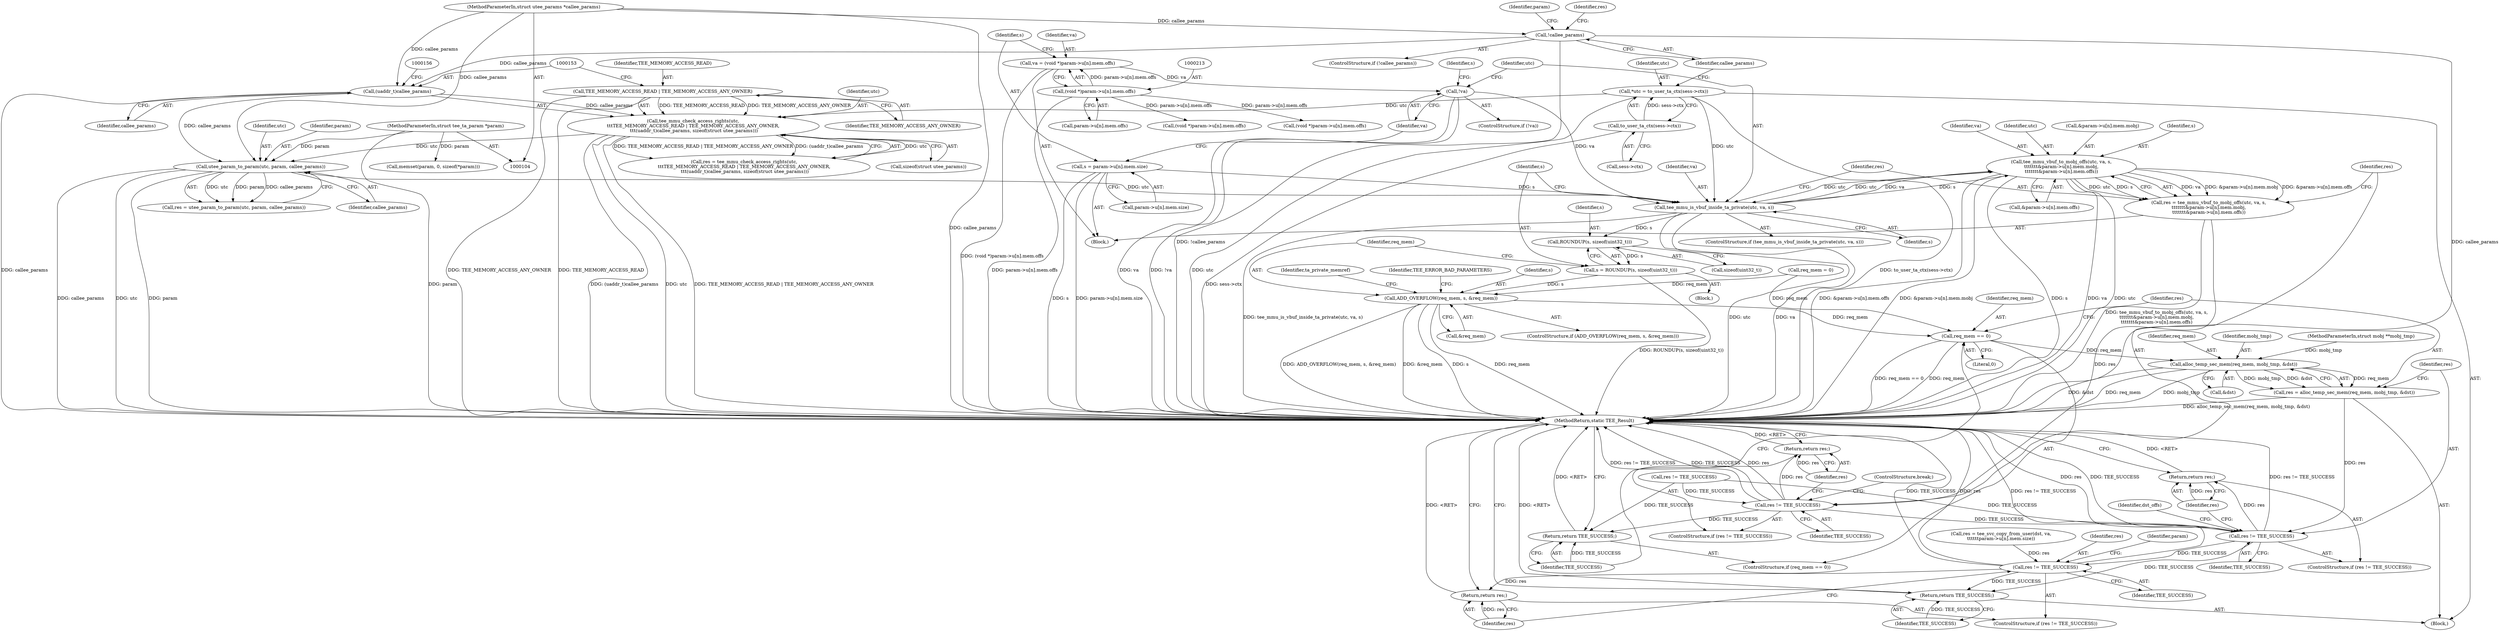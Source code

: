 digraph "0_optee_os_d5c5b0b77b2b589666024d219a8007b3f5b6faeb@pointer" {
"1000271" [label="(Call,tee_mmu_vbuf_to_mobj_offs(utc, va, s,\n\t\t\t\t\t\t\t&param->u[n].mem.mobj,\n\t\t\t\t\t\t\t&param->u[n].mem.offs))"];
"1000244" [label="(Call,tee_mmu_is_vbuf_inside_ta_private(utc, va, s))"];
"1000125" [label="(Call,*utc = to_user_ta_ctx(sess->ctx))"];
"1000127" [label="(Call,to_user_ta_ctx(sess->ctx))"];
"1000165" [label="(Call,utee_param_to_param(utc, param, callee_params))"];
"1000147" [label="(Call,tee_mmu_check_access_rights(utc,\n\t\t\tTEE_MEMORY_ACCESS_READ | TEE_MEMORY_ACCESS_ANY_OWNER,\n \t\t\t(uaddr_t)callee_params, sizeof(struct utee_params)))"];
"1000149" [label="(Call,TEE_MEMORY_ACCESS_READ | TEE_MEMORY_ACCESS_ANY_OWNER)"];
"1000152" [label="(Call,(uaddr_t)callee_params)"];
"1000134" [label="(Call,!callee_params)"];
"1000107" [label="(MethodParameterIn,struct utee_params *callee_params)"];
"1000108" [label="(MethodParameterIn,struct tee_ta_param *param)"];
"1000271" [label="(Call,tee_mmu_vbuf_to_mobj_offs(utc, va, s,\n\t\t\t\t\t\t\t&param->u[n].mem.mobj,\n\t\t\t\t\t\t\t&param->u[n].mem.offs))"];
"1000235" [label="(Call,!va)"];
"1000210" [label="(Call,va = (void *)param->u[n].mem.offs)"];
"1000212" [label="(Call,(void *)param->u[n].mem.offs)"];
"1000223" [label="(Call,s = param->u[n].mem.size)"];
"1000251" [label="(Call,ROUNDUP(s, sizeof(uint32_t)))"];
"1000249" [label="(Call,s = ROUNDUP(s, sizeof(uint32_t)))"];
"1000256" [label="(Call,ADD_OVERFLOW(req_mem, s, &req_mem))"];
"1000305" [label="(Call,req_mem == 0)"];
"1000312" [label="(Call,alloc_temp_sec_mem(req_mem, mobj_tmp, &dst))"];
"1000310" [label="(Call,res = alloc_temp_sec_mem(req_mem, mobj_tmp, &dst))"];
"1000318" [label="(Call,res != TEE_SUCCESS)"];
"1000321" [label="(Return,return res;)"];
"1000396" [label="(Call,res != TEE_SUCCESS)"];
"1000399" [label="(Return,return res;)"];
"1000490" [label="(Return,return TEE_SUCCESS;)"];
"1000269" [label="(Call,res = tee_mmu_vbuf_to_mobj_offs(utc, va, s,\n\t\t\t\t\t\t\t&param->u[n].mem.mobj,\n\t\t\t\t\t\t\t&param->u[n].mem.offs))"];
"1000296" [label="(Call,res != TEE_SUCCESS)"];
"1000299" [label="(Return,return res;)"];
"1000308" [label="(Return,return TEE_SUCCESS;)"];
"1000396" [label="(Call,res != TEE_SUCCESS)"];
"1000246" [label="(Identifier,va)"];
"1000244" [label="(Call,tee_mmu_is_vbuf_inside_ta_private(utc, va, s))"];
"1000381" [label="(Call,res = tee_svc_copy_from_user(dst, va,\n\t\t\t\t\t\tparam->u[n].mem.size))"];
"1000249" [label="(Call,s = ROUNDUP(s, sizeof(uint32_t)))"];
"1000296" [label="(Call,res != TEE_SUCCESS)"];
"1000272" [label="(Identifier,utc)"];
"1000314" [label="(Identifier,mobj_tmp)"];
"1000235" [label="(Call,!va)"];
"1000155" [label="(Call,sizeof(struct utee_params))"];
"1000251" [label="(Call,ROUNDUP(s, sizeof(uint32_t)))"];
"1000300" [label="(Identifier,res)"];
"1000258" [label="(Identifier,s)"];
"1000150" [label="(Identifier,TEE_MEMORY_ACCESS_READ)"];
"1000317" [label="(ControlStructure,if (res != TEE_SUCCESS))"];
"1000257" [label="(Identifier,req_mem)"];
"1000239" [label="(Identifier,s)"];
"1000111" [label="(Block,)"];
"1000439" [label="(Call,(void *)param->u[n].mem.offs)"];
"1000297" [label="(Identifier,res)"];
"1000145" [label="(Call,res = tee_mmu_check_access_rights(utc,\n\t\t\tTEE_MEMORY_ACCESS_READ | TEE_MEMORY_ACCESS_ANY_OWNER,\n \t\t\t(uaddr_t)callee_params, sizeof(struct utee_params)))"];
"1000212" [label="(Call,(void *)param->u[n].mem.offs)"];
"1000318" [label="(Call,res != TEE_SUCCESS)"];
"1000236" [label="(Identifier,va)"];
"1000166" [label="(Identifier,utc)"];
"1000210" [label="(Call,va = (void *)param->u[n].mem.offs)"];
"1000400" [label="(Identifier,res)"];
"1000320" [label="(Identifier,TEE_SUCCESS)"];
"1000259" [label="(Call,&req_mem)"];
"1000108" [label="(MethodParameterIn,struct tee_ta_param *param)"];
"1000163" [label="(Call,res = utee_param_to_param(utc, param, callee_params))"];
"1000265" [label="(Identifier,ta_private_memref)"];
"1000312" [label="(Call,alloc_temp_sec_mem(req_mem, mobj_tmp, &dst))"];
"1000135" [label="(Identifier,callee_params)"];
"1000491" [label="(Identifier,TEE_SUCCESS)"];
"1000147" [label="(Call,tee_mmu_check_access_rights(utc,\n\t\t\tTEE_MEMORY_ACCESS_READ | TEE_MEMORY_ACCESS_ANY_OWNER,\n \t\t\t(uaddr_t)callee_params, sizeof(struct utee_params)))"];
"1000275" [label="(Call,&param->u[n].mem.mobj)"];
"1000252" [label="(Identifier,s)"];
"1000274" [label="(Identifier,s)"];
"1000134" [label="(Call,!callee_params)"];
"1000298" [label="(Identifier,TEE_SUCCESS)"];
"1000305" [label="(Call,req_mem == 0)"];
"1000128" [label="(Call,sess->ctx)"];
"1000152" [label="(Call,(uaddr_t)callee_params)"];
"1000324" [label="(Identifier,dst_offs)"];
"1000126" [label="(Identifier,utc)"];
"1000214" [label="(Call,param->u[n].mem.offs)"];
"1000137" [label="(Call,memset(param, 0, sizeof(*param)))"];
"1000285" [label="(Call,&param->u[n].mem.offs)"];
"1000234" [label="(ControlStructure,if (!va))"];
"1000269" [label="(Call,res = tee_mmu_vbuf_to_mobj_offs(utc, va, s,\n\t\t\t\t\t\t\t&param->u[n].mem.mobj,\n\t\t\t\t\t\t\t&param->u[n].mem.offs))"];
"1000295" [label="(ControlStructure,if (res != TEE_SUCCESS))"];
"1000255" [label="(ControlStructure,if (ADD_OVERFLOW(req_mem, s, &req_mem)))"];
"1000256" [label="(Call,ADD_OVERFLOW(req_mem, s, &req_mem))"];
"1000250" [label="(Identifier,s)"];
"1000262" [label="(Identifier,TEE_ERROR_BAD_PARAMETERS)"];
"1000154" [label="(Identifier,callee_params)"];
"1000138" [label="(Identifier,param)"];
"1000315" [label="(Call,&dst)"];
"1000110" [label="(MethodParameterIn,struct mobj **mobj_tmp)"];
"1000170" [label="(Call,res != TEE_SUCCESS)"];
"1000253" [label="(Call,sizeof(uint32_t))"];
"1000395" [label="(ControlStructure,if (res != TEE_SUCCESS))"];
"1000270" [label="(Identifier,res)"];
"1000223" [label="(Call,s = param->u[n].mem.size)"];
"1000308" [label="(Return,return TEE_SUCCESS;)"];
"1000151" [label="(Identifier,TEE_MEMORY_ACCESS_ANY_OWNER)"];
"1000206" [label="(Block,)"];
"1000311" [label="(Identifier,res)"];
"1000397" [label="(Identifier,res)"];
"1000310" [label="(Call,res = alloc_temp_sec_mem(req_mem, mobj_tmp, &dst))"];
"1000165" [label="(Call,utee_param_to_param(utc, param, callee_params))"];
"1000107" [label="(MethodParameterIn,struct utee_params *callee_params)"];
"1000309" [label="(Identifier,TEE_SUCCESS)"];
"1000211" [label="(Identifier,va)"];
"1000149" [label="(Call,TEE_MEMORY_ACCESS_READ | TEE_MEMORY_ACCESS_ANY_OWNER)"];
"1000492" [label="(MethodReturn,static TEE_Result)"];
"1000367" [label="(Call,(void *)param->u[n].mem.offs)"];
"1000225" [label="(Call,param->u[n].mem.size)"];
"1000304" [label="(ControlStructure,if (req_mem == 0))"];
"1000167" [label="(Identifier,param)"];
"1000248" [label="(Block,)"];
"1000127" [label="(Call,to_user_ta_ctx(sess->ctx))"];
"1000307" [label="(Literal,0)"];
"1000148" [label="(Identifier,utc)"];
"1000146" [label="(Identifier,res)"];
"1000243" [label="(ControlStructure,if (tee_mmu_is_vbuf_inside_ta_private(utc, va, s)))"];
"1000490" [label="(Return,return TEE_SUCCESS;)"];
"1000299" [label="(Return,return res;)"];
"1000399" [label="(Return,return res;)"];
"1000321" [label="(Return,return res;)"];
"1000168" [label="(Identifier,callee_params)"];
"1000115" [label="(Call,req_mem = 0)"];
"1000273" [label="(Identifier,va)"];
"1000319" [label="(Identifier,res)"];
"1000301" [label="(ControlStructure,break;)"];
"1000406" [label="(Identifier,param)"];
"1000133" [label="(ControlStructure,if (!callee_params))"];
"1000313" [label="(Identifier,req_mem)"];
"1000271" [label="(Call,tee_mmu_vbuf_to_mobj_offs(utc, va, s,\n\t\t\t\t\t\t\t&param->u[n].mem.mobj,\n\t\t\t\t\t\t\t&param->u[n].mem.offs))"];
"1000398" [label="(Identifier,TEE_SUCCESS)"];
"1000125" [label="(Call,*utc = to_user_ta_ctx(sess->ctx))"];
"1000306" [label="(Identifier,req_mem)"];
"1000247" [label="(Identifier,s)"];
"1000224" [label="(Identifier,s)"];
"1000322" [label="(Identifier,res)"];
"1000245" [label="(Identifier,utc)"];
"1000271" -> "1000269"  [label="AST: "];
"1000271" -> "1000285"  [label="CFG: "];
"1000272" -> "1000271"  [label="AST: "];
"1000273" -> "1000271"  [label="AST: "];
"1000274" -> "1000271"  [label="AST: "];
"1000275" -> "1000271"  [label="AST: "];
"1000285" -> "1000271"  [label="AST: "];
"1000269" -> "1000271"  [label="CFG: "];
"1000271" -> "1000492"  [label="DDG: &param->u[n].mem.offs"];
"1000271" -> "1000492"  [label="DDG: &param->u[n].mem.mobj"];
"1000271" -> "1000492"  [label="DDG: s"];
"1000271" -> "1000492"  [label="DDG: va"];
"1000271" -> "1000492"  [label="DDG: utc"];
"1000271" -> "1000244"  [label="DDG: utc"];
"1000271" -> "1000269"  [label="DDG: va"];
"1000271" -> "1000269"  [label="DDG: &param->u[n].mem.mobj"];
"1000271" -> "1000269"  [label="DDG: &param->u[n].mem.offs"];
"1000271" -> "1000269"  [label="DDG: utc"];
"1000271" -> "1000269"  [label="DDG: s"];
"1000244" -> "1000271"  [label="DDG: utc"];
"1000244" -> "1000271"  [label="DDG: va"];
"1000244" -> "1000271"  [label="DDG: s"];
"1000244" -> "1000243"  [label="AST: "];
"1000244" -> "1000247"  [label="CFG: "];
"1000245" -> "1000244"  [label="AST: "];
"1000246" -> "1000244"  [label="AST: "];
"1000247" -> "1000244"  [label="AST: "];
"1000250" -> "1000244"  [label="CFG: "];
"1000270" -> "1000244"  [label="CFG: "];
"1000244" -> "1000492"  [label="DDG: tee_mmu_is_vbuf_inside_ta_private(utc, va, s)"];
"1000244" -> "1000492"  [label="DDG: utc"];
"1000244" -> "1000492"  [label="DDG: va"];
"1000125" -> "1000244"  [label="DDG: utc"];
"1000165" -> "1000244"  [label="DDG: utc"];
"1000235" -> "1000244"  [label="DDG: va"];
"1000223" -> "1000244"  [label="DDG: s"];
"1000244" -> "1000251"  [label="DDG: s"];
"1000125" -> "1000111"  [label="AST: "];
"1000125" -> "1000127"  [label="CFG: "];
"1000126" -> "1000125"  [label="AST: "];
"1000127" -> "1000125"  [label="AST: "];
"1000135" -> "1000125"  [label="CFG: "];
"1000125" -> "1000492"  [label="DDG: utc"];
"1000125" -> "1000492"  [label="DDG: to_user_ta_ctx(sess->ctx)"];
"1000127" -> "1000125"  [label="DDG: sess->ctx"];
"1000125" -> "1000147"  [label="DDG: utc"];
"1000127" -> "1000128"  [label="CFG: "];
"1000128" -> "1000127"  [label="AST: "];
"1000127" -> "1000492"  [label="DDG: sess->ctx"];
"1000165" -> "1000163"  [label="AST: "];
"1000165" -> "1000168"  [label="CFG: "];
"1000166" -> "1000165"  [label="AST: "];
"1000167" -> "1000165"  [label="AST: "];
"1000168" -> "1000165"  [label="AST: "];
"1000163" -> "1000165"  [label="CFG: "];
"1000165" -> "1000492"  [label="DDG: callee_params"];
"1000165" -> "1000492"  [label="DDG: utc"];
"1000165" -> "1000492"  [label="DDG: param"];
"1000165" -> "1000163"  [label="DDG: utc"];
"1000165" -> "1000163"  [label="DDG: param"];
"1000165" -> "1000163"  [label="DDG: callee_params"];
"1000147" -> "1000165"  [label="DDG: utc"];
"1000108" -> "1000165"  [label="DDG: param"];
"1000152" -> "1000165"  [label="DDG: callee_params"];
"1000107" -> "1000165"  [label="DDG: callee_params"];
"1000147" -> "1000145"  [label="AST: "];
"1000147" -> "1000155"  [label="CFG: "];
"1000148" -> "1000147"  [label="AST: "];
"1000149" -> "1000147"  [label="AST: "];
"1000152" -> "1000147"  [label="AST: "];
"1000155" -> "1000147"  [label="AST: "];
"1000145" -> "1000147"  [label="CFG: "];
"1000147" -> "1000492"  [label="DDG: (uaddr_t)callee_params"];
"1000147" -> "1000492"  [label="DDG: utc"];
"1000147" -> "1000492"  [label="DDG: TEE_MEMORY_ACCESS_READ | TEE_MEMORY_ACCESS_ANY_OWNER"];
"1000147" -> "1000145"  [label="DDG: utc"];
"1000147" -> "1000145"  [label="DDG: TEE_MEMORY_ACCESS_READ | TEE_MEMORY_ACCESS_ANY_OWNER"];
"1000147" -> "1000145"  [label="DDG: (uaddr_t)callee_params"];
"1000149" -> "1000147"  [label="DDG: TEE_MEMORY_ACCESS_READ"];
"1000149" -> "1000147"  [label="DDG: TEE_MEMORY_ACCESS_ANY_OWNER"];
"1000152" -> "1000147"  [label="DDG: callee_params"];
"1000149" -> "1000151"  [label="CFG: "];
"1000150" -> "1000149"  [label="AST: "];
"1000151" -> "1000149"  [label="AST: "];
"1000153" -> "1000149"  [label="CFG: "];
"1000149" -> "1000492"  [label="DDG: TEE_MEMORY_ACCESS_ANY_OWNER"];
"1000149" -> "1000492"  [label="DDG: TEE_MEMORY_ACCESS_READ"];
"1000152" -> "1000154"  [label="CFG: "];
"1000153" -> "1000152"  [label="AST: "];
"1000154" -> "1000152"  [label="AST: "];
"1000156" -> "1000152"  [label="CFG: "];
"1000152" -> "1000492"  [label="DDG: callee_params"];
"1000134" -> "1000152"  [label="DDG: callee_params"];
"1000107" -> "1000152"  [label="DDG: callee_params"];
"1000134" -> "1000133"  [label="AST: "];
"1000134" -> "1000135"  [label="CFG: "];
"1000135" -> "1000134"  [label="AST: "];
"1000138" -> "1000134"  [label="CFG: "];
"1000146" -> "1000134"  [label="CFG: "];
"1000134" -> "1000492"  [label="DDG: !callee_params"];
"1000134" -> "1000492"  [label="DDG: callee_params"];
"1000107" -> "1000134"  [label="DDG: callee_params"];
"1000107" -> "1000104"  [label="AST: "];
"1000107" -> "1000492"  [label="DDG: callee_params"];
"1000108" -> "1000104"  [label="AST: "];
"1000108" -> "1000492"  [label="DDG: param"];
"1000108" -> "1000137"  [label="DDG: param"];
"1000235" -> "1000234"  [label="AST: "];
"1000235" -> "1000236"  [label="CFG: "];
"1000236" -> "1000235"  [label="AST: "];
"1000239" -> "1000235"  [label="CFG: "];
"1000245" -> "1000235"  [label="CFG: "];
"1000235" -> "1000492"  [label="DDG: va"];
"1000235" -> "1000492"  [label="DDG: !va"];
"1000210" -> "1000235"  [label="DDG: va"];
"1000210" -> "1000206"  [label="AST: "];
"1000210" -> "1000212"  [label="CFG: "];
"1000211" -> "1000210"  [label="AST: "];
"1000212" -> "1000210"  [label="AST: "];
"1000224" -> "1000210"  [label="CFG: "];
"1000210" -> "1000492"  [label="DDG: (void *)param->u[n].mem.offs"];
"1000212" -> "1000210"  [label="DDG: param->u[n].mem.offs"];
"1000212" -> "1000214"  [label="CFG: "];
"1000213" -> "1000212"  [label="AST: "];
"1000214" -> "1000212"  [label="AST: "];
"1000212" -> "1000492"  [label="DDG: param->u[n].mem.offs"];
"1000212" -> "1000367"  [label="DDG: param->u[n].mem.offs"];
"1000212" -> "1000439"  [label="DDG: param->u[n].mem.offs"];
"1000223" -> "1000206"  [label="AST: "];
"1000223" -> "1000225"  [label="CFG: "];
"1000224" -> "1000223"  [label="AST: "];
"1000225" -> "1000223"  [label="AST: "];
"1000236" -> "1000223"  [label="CFG: "];
"1000223" -> "1000492"  [label="DDG: param->u[n].mem.size"];
"1000223" -> "1000492"  [label="DDG: s"];
"1000251" -> "1000249"  [label="AST: "];
"1000251" -> "1000253"  [label="CFG: "];
"1000252" -> "1000251"  [label="AST: "];
"1000253" -> "1000251"  [label="AST: "];
"1000249" -> "1000251"  [label="CFG: "];
"1000251" -> "1000249"  [label="DDG: s"];
"1000249" -> "1000248"  [label="AST: "];
"1000250" -> "1000249"  [label="AST: "];
"1000257" -> "1000249"  [label="CFG: "];
"1000249" -> "1000492"  [label="DDG: ROUNDUP(s, sizeof(uint32_t))"];
"1000249" -> "1000256"  [label="DDG: s"];
"1000256" -> "1000255"  [label="AST: "];
"1000256" -> "1000259"  [label="CFG: "];
"1000257" -> "1000256"  [label="AST: "];
"1000258" -> "1000256"  [label="AST: "];
"1000259" -> "1000256"  [label="AST: "];
"1000262" -> "1000256"  [label="CFG: "];
"1000265" -> "1000256"  [label="CFG: "];
"1000256" -> "1000492"  [label="DDG: &req_mem"];
"1000256" -> "1000492"  [label="DDG: s"];
"1000256" -> "1000492"  [label="DDG: req_mem"];
"1000256" -> "1000492"  [label="DDG: ADD_OVERFLOW(req_mem, s, &req_mem)"];
"1000115" -> "1000256"  [label="DDG: req_mem"];
"1000256" -> "1000305"  [label="DDG: req_mem"];
"1000305" -> "1000304"  [label="AST: "];
"1000305" -> "1000307"  [label="CFG: "];
"1000306" -> "1000305"  [label="AST: "];
"1000307" -> "1000305"  [label="AST: "];
"1000309" -> "1000305"  [label="CFG: "];
"1000311" -> "1000305"  [label="CFG: "];
"1000305" -> "1000492"  [label="DDG: req_mem == 0"];
"1000305" -> "1000492"  [label="DDG: req_mem"];
"1000115" -> "1000305"  [label="DDG: req_mem"];
"1000305" -> "1000312"  [label="DDG: req_mem"];
"1000312" -> "1000310"  [label="AST: "];
"1000312" -> "1000315"  [label="CFG: "];
"1000313" -> "1000312"  [label="AST: "];
"1000314" -> "1000312"  [label="AST: "];
"1000315" -> "1000312"  [label="AST: "];
"1000310" -> "1000312"  [label="CFG: "];
"1000312" -> "1000492"  [label="DDG: &dst"];
"1000312" -> "1000492"  [label="DDG: req_mem"];
"1000312" -> "1000492"  [label="DDG: mobj_tmp"];
"1000312" -> "1000310"  [label="DDG: req_mem"];
"1000312" -> "1000310"  [label="DDG: mobj_tmp"];
"1000312" -> "1000310"  [label="DDG: &dst"];
"1000110" -> "1000312"  [label="DDG: mobj_tmp"];
"1000310" -> "1000111"  [label="AST: "];
"1000311" -> "1000310"  [label="AST: "];
"1000319" -> "1000310"  [label="CFG: "];
"1000310" -> "1000492"  [label="DDG: alloc_temp_sec_mem(req_mem, mobj_tmp, &dst)"];
"1000310" -> "1000318"  [label="DDG: res"];
"1000318" -> "1000317"  [label="AST: "];
"1000318" -> "1000320"  [label="CFG: "];
"1000319" -> "1000318"  [label="AST: "];
"1000320" -> "1000318"  [label="AST: "];
"1000322" -> "1000318"  [label="CFG: "];
"1000324" -> "1000318"  [label="CFG: "];
"1000318" -> "1000492"  [label="DDG: res != TEE_SUCCESS"];
"1000318" -> "1000492"  [label="DDG: res"];
"1000318" -> "1000492"  [label="DDG: TEE_SUCCESS"];
"1000296" -> "1000318"  [label="DDG: TEE_SUCCESS"];
"1000170" -> "1000318"  [label="DDG: TEE_SUCCESS"];
"1000318" -> "1000321"  [label="DDG: res"];
"1000318" -> "1000396"  [label="DDG: TEE_SUCCESS"];
"1000318" -> "1000490"  [label="DDG: TEE_SUCCESS"];
"1000321" -> "1000317"  [label="AST: "];
"1000321" -> "1000322"  [label="CFG: "];
"1000322" -> "1000321"  [label="AST: "];
"1000492" -> "1000321"  [label="CFG: "];
"1000321" -> "1000492"  [label="DDG: <RET>"];
"1000322" -> "1000321"  [label="DDG: res"];
"1000396" -> "1000395"  [label="AST: "];
"1000396" -> "1000398"  [label="CFG: "];
"1000397" -> "1000396"  [label="AST: "];
"1000398" -> "1000396"  [label="AST: "];
"1000400" -> "1000396"  [label="CFG: "];
"1000406" -> "1000396"  [label="CFG: "];
"1000396" -> "1000492"  [label="DDG: res != TEE_SUCCESS"];
"1000396" -> "1000492"  [label="DDG: res"];
"1000396" -> "1000492"  [label="DDG: TEE_SUCCESS"];
"1000381" -> "1000396"  [label="DDG: res"];
"1000396" -> "1000399"  [label="DDG: res"];
"1000396" -> "1000490"  [label="DDG: TEE_SUCCESS"];
"1000399" -> "1000395"  [label="AST: "];
"1000399" -> "1000400"  [label="CFG: "];
"1000400" -> "1000399"  [label="AST: "];
"1000492" -> "1000399"  [label="CFG: "];
"1000399" -> "1000492"  [label="DDG: <RET>"];
"1000400" -> "1000399"  [label="DDG: res"];
"1000490" -> "1000111"  [label="AST: "];
"1000490" -> "1000491"  [label="CFG: "];
"1000491" -> "1000490"  [label="AST: "];
"1000492" -> "1000490"  [label="CFG: "];
"1000490" -> "1000492"  [label="DDG: <RET>"];
"1000491" -> "1000490"  [label="DDG: TEE_SUCCESS"];
"1000269" -> "1000206"  [label="AST: "];
"1000270" -> "1000269"  [label="AST: "];
"1000297" -> "1000269"  [label="CFG: "];
"1000269" -> "1000492"  [label="DDG: tee_mmu_vbuf_to_mobj_offs(utc, va, s,\n\t\t\t\t\t\t\t&param->u[n].mem.mobj,\n\t\t\t\t\t\t\t&param->u[n].mem.offs)"];
"1000269" -> "1000296"  [label="DDG: res"];
"1000296" -> "1000295"  [label="AST: "];
"1000296" -> "1000298"  [label="CFG: "];
"1000297" -> "1000296"  [label="AST: "];
"1000298" -> "1000296"  [label="AST: "];
"1000300" -> "1000296"  [label="CFG: "];
"1000301" -> "1000296"  [label="CFG: "];
"1000296" -> "1000492"  [label="DDG: res != TEE_SUCCESS"];
"1000296" -> "1000492"  [label="DDG: TEE_SUCCESS"];
"1000296" -> "1000492"  [label="DDG: res"];
"1000170" -> "1000296"  [label="DDG: TEE_SUCCESS"];
"1000296" -> "1000299"  [label="DDG: res"];
"1000296" -> "1000308"  [label="DDG: TEE_SUCCESS"];
"1000299" -> "1000295"  [label="AST: "];
"1000299" -> "1000300"  [label="CFG: "];
"1000300" -> "1000299"  [label="AST: "];
"1000492" -> "1000299"  [label="CFG: "];
"1000299" -> "1000492"  [label="DDG: <RET>"];
"1000300" -> "1000299"  [label="DDG: res"];
"1000308" -> "1000304"  [label="AST: "];
"1000308" -> "1000309"  [label="CFG: "];
"1000309" -> "1000308"  [label="AST: "];
"1000492" -> "1000308"  [label="CFG: "];
"1000308" -> "1000492"  [label="DDG: <RET>"];
"1000309" -> "1000308"  [label="DDG: TEE_SUCCESS"];
"1000170" -> "1000308"  [label="DDG: TEE_SUCCESS"];
}
